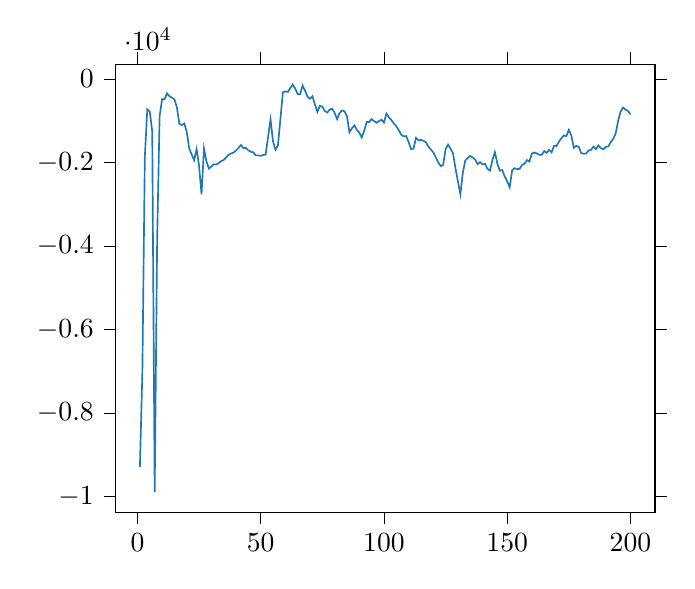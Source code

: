 % This file was created by tikzplotlib v0.9.1.
\begin{tikzpicture}

\definecolor{color0}{rgb}{0.122,0.467,0.706}

\begin{axis}[
tick align=outside,
tick pos=both,
x grid style={white!69.02!black},
xmin=-8.95, xmax=209.95,
xtick style={color=black},
y grid style={white!69.02!black},
ymin=-10384.748, ymax=356.144,
ytick style={color=black}
]
\addplot [semithick, color0]
table {%
1 -9289.701
2 -7028.235
3 -1861.916
4 -722.594
5 -776.254
6 -1247.504
7 -9896.526
8 -3826.191
9 -891.006
10 -483.174
11 -484.569
12 -343.666
13 -411.532
14 -448.831
15 -485.649
16 -677.426
17 -1072.053
18 -1102.724
19 -1064.653
20 -1265.052
21 -1662.144
22 -1806.661
23 -1944.21
24 -1676.562
25 -2082.607
26 -2760.452
27 -1664.158
28 -1975.897
29 -2144.546
30 -2091.277
31 -2041.582
32 -2046.693
33 -2011.403
34 -1965.683
35 -1936.318
36 -1878.076
37 -1812.157
38 -1783.212
39 -1761.748
40 -1710.162
41 -1649.393
42 -1577.992
43 -1654.556
44 -1651.422
45 -1707.855
46 -1741.848
47 -1754.406
48 -1828.352
49 -1828.472
50 -1839.846
51 -1820.051
52 -1810.036
53 -1381.828
54 -967.569
55 -1491.787
56 -1692.283
57 -1588.083
58 -957.84
59 -317.442
60 -294.772
61 -308.769
62 -216.14
63 -132.079
64 -228.451
65 -359.92
66 -362.011
67 -155.697
68 -279.449
69 -423.14
70 -472.323
71 -411.045
72 -610.458
73 -785.219
74 -639.823
75 -662.229
76 -763.128
77 -802.99
78 -730.087
79 -710.97
80 -811.005
81 -959.697
82 -809.669
83 -750.277
84 -773.81
85 -894.116
86 -1275.56
87 -1178.718
88 -1110.469
89 -1215.038
90 -1285.947
91 -1398.409
92 -1235.55
93 -1028.123
94 -1030.765
95 -959.73
96 -1006.897
97 -1046.533
98 -1007.512
99 -973.736
100 -1043.316
101 -826.935
102 -917.347
103 -980.712
104 -1063.751
105 -1129.204
106 -1223.193
107 -1330.659
108 -1371.932
109 -1364.493
110 -1510.261
111 -1677.934
112 -1666.494
113 -1408.818
114 -1465.145
115 -1457.886
116 -1479.813
117 -1511.568
118 -1615.329
119 -1686.496
120 -1754.814
121 -1868.695
122 -1992.83
123 -2084.975
124 -2058.528
125 -1679.509
126 -1570.499
127 -1663.339
128 -1777.222
129 -2134.07
130 -2450.226
131 -2760.596
132 -2242.398
133 -1949.118
134 -1886.111
135 -1841.835
136 -1878.933
137 -1931.505
138 -2038.753
139 -1991.612
140 -2042.201
141 -2032.604
142 -2152.368
143 -2195.16
144 -1940.209
145 -1749.266
146 -2025.237
147 -2194.272
148 -2181.092
149 -2337.642
150 -2450.749
151 -2593.69
152 -2180.281
153 -2136.235
154 -2153.912
155 -2152.5
156 -2062.253
157 -2028.303
158 -1941.721
159 -1975.742
160 -1786.077
161 -1759.162
162 -1781.955
163 -1814.939
164 -1816.627
165 -1723.773
166 -1766.924
167 -1695.772
168 -1755.007
169 -1598.067
170 -1603.234
171 -1498.956
172 -1414.203
173 -1349.523
174 -1366.322
175 -1216.282
176 -1348.515
177 -1647.775
178 -1600.078
179 -1621.982
180 -1770.528
181 -1789.427
182 -1783.947
183 -1710.686
184 -1696.382
185 -1618.052
186 -1680.334
187 -1589.527
188 -1657.013
189 -1682.098
190 -1624.048
191 -1613.538
192 -1511.73
193 -1430.329
194 -1305.195
195 -998.564
196 -776.346
197 -681.584
198 -732.449
199 -766.288
200 -844.985
};
\end{axis}

\end{tikzpicture}
